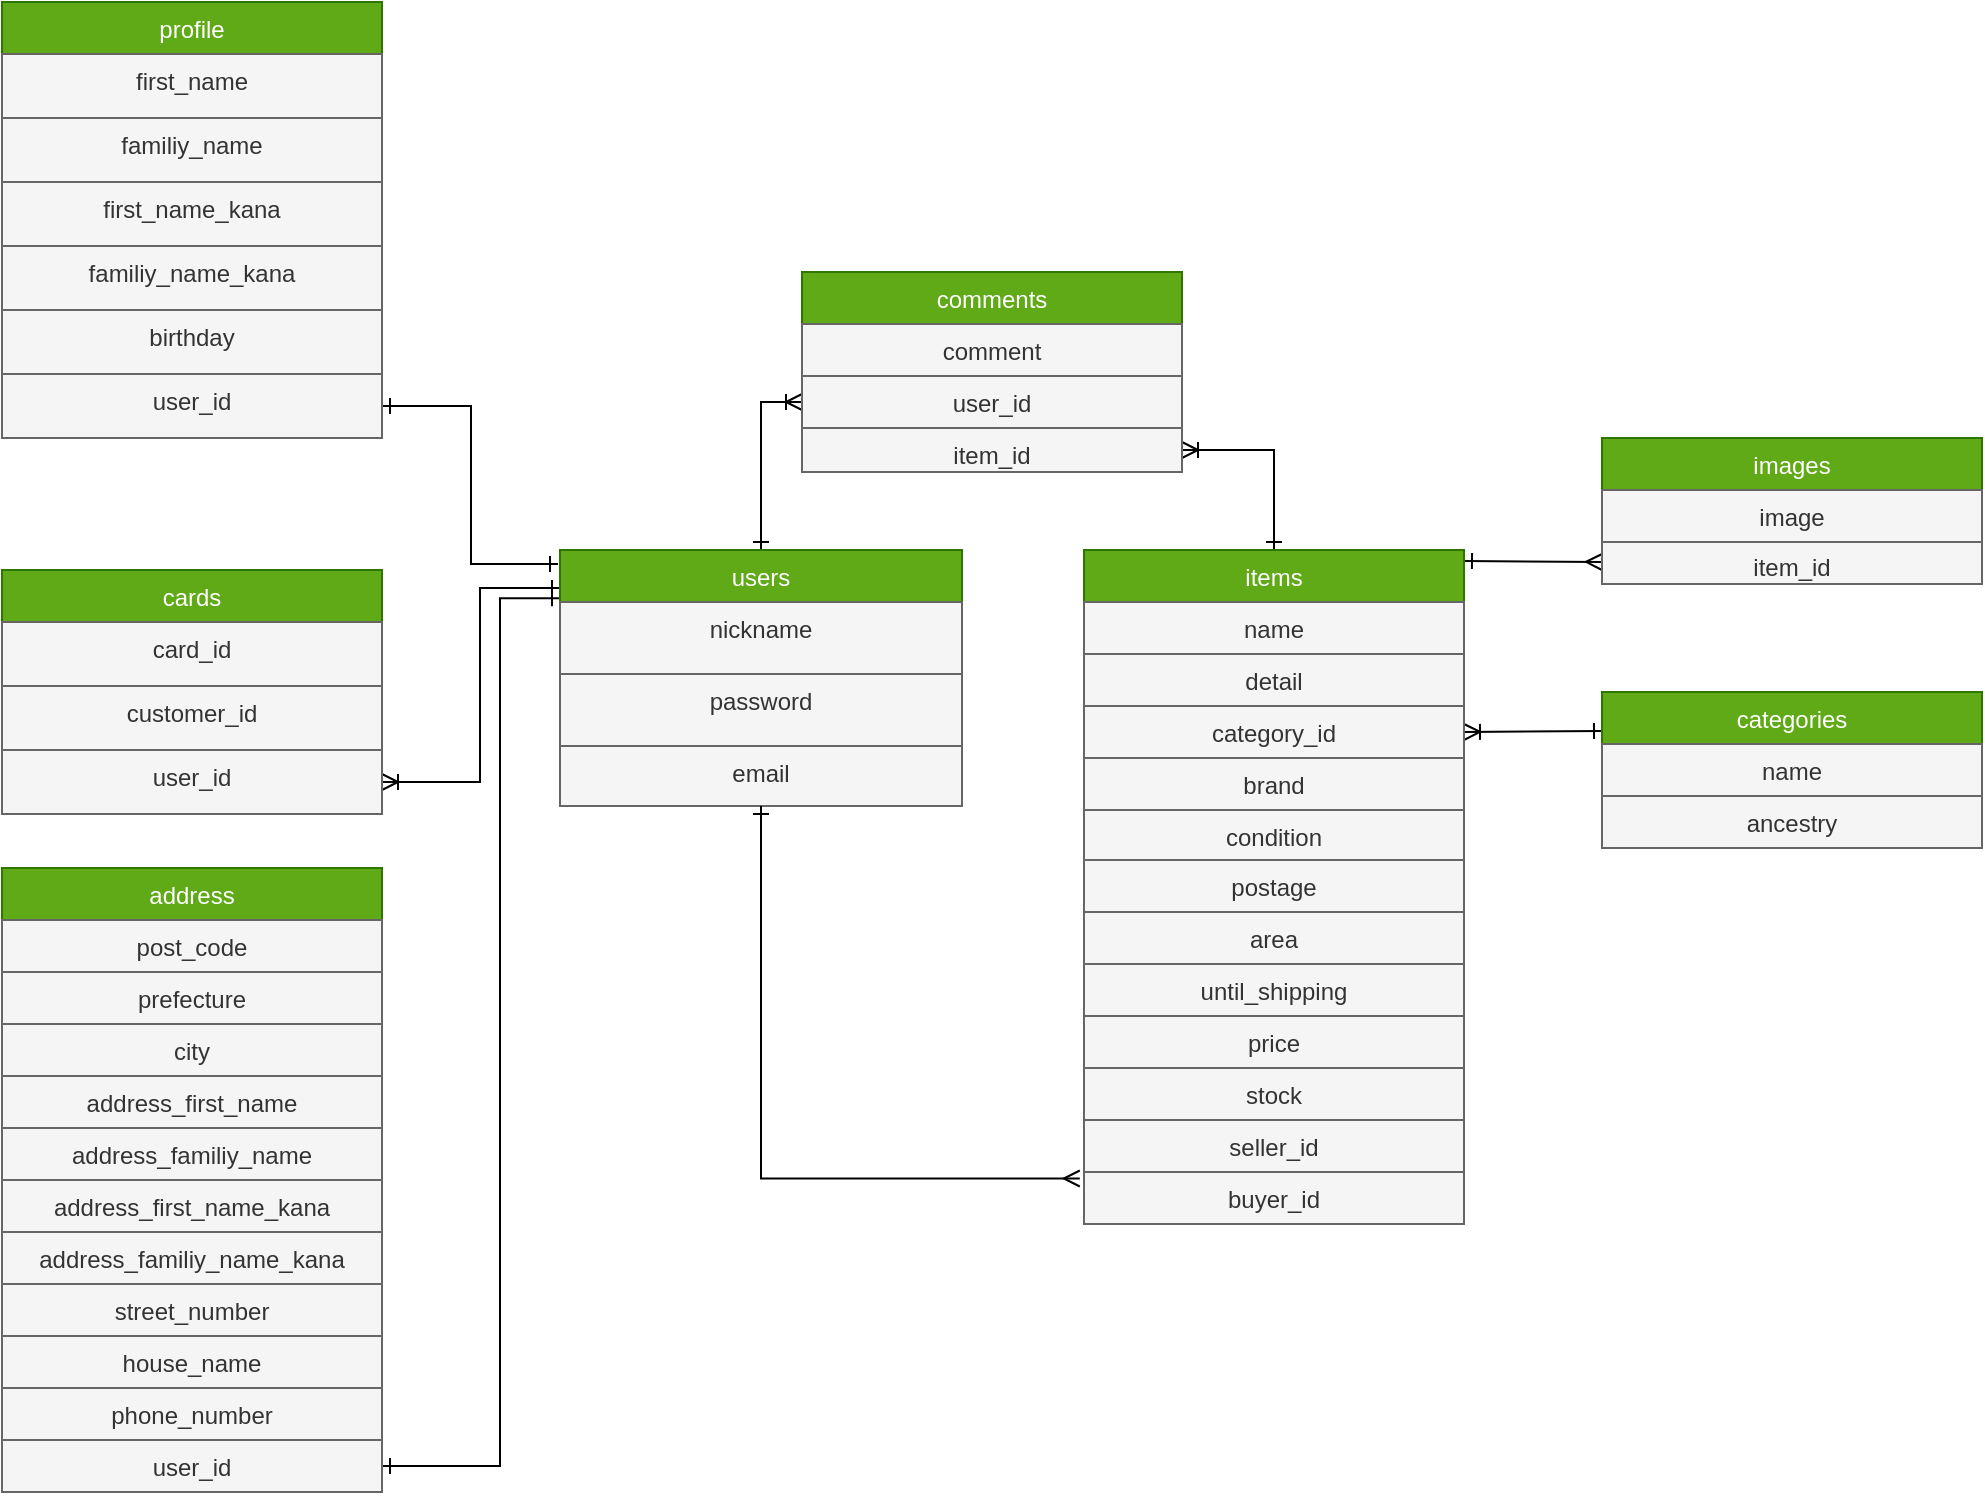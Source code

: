 <mxfile version="13.0.9">
    <diagram id="6hGFLwfOUW9BJ-s0fimq" name="Page-1">
        <mxGraphModel dx="2048" dy="668" grid="1" gridSize="10" guides="1" tooltips="1" connect="1" arrows="1" fold="1" page="1" pageScale="1" pageWidth="1169" pageHeight="827" background="none" math="0" shadow="0">
            <root>
                <mxCell id="0"/>
                <mxCell id="1" parent="0"/>
                <mxCell id="14" value="condition" style="text;strokeColor=#666666;fillColor=#f5f5f5;align=center;verticalAlign=top;spacingLeft=4;spacingRight=4;overflow=hidden;rotatable=0;points=[[0,0.5],[1,0.5]];portConstraint=eastwest;fontColor=#333333;" parent="1" vertex="1">
                    <mxGeometry x="-538" y="444" width="190" height="26" as="geometry"/>
                </mxCell>
                <mxCell id="117" value="brand" style="text;strokeColor=#666666;fillColor=#f5f5f5;align=center;verticalAlign=top;spacingLeft=4;spacingRight=4;overflow=hidden;rotatable=0;points=[[0,0.5],[1,0.5]];portConstraint=eastwest;fontColor=#333333;" parent="1" vertex="1">
                    <mxGeometry x="-538" y="418" width="190" height="26" as="geometry"/>
                </mxCell>
                <mxCell id="15" value="postage" style="text;strokeColor=#666666;fillColor=#f5f5f5;align=center;verticalAlign=top;spacingLeft=4;spacingRight=4;overflow=hidden;rotatable=0;points=[[0,0.5],[1,0.5]];portConstraint=eastwest;fontColor=#333333;" parent="1" vertex="1">
                    <mxGeometry x="-538" y="469" width="190" height="26" as="geometry"/>
                </mxCell>
                <mxCell id="28" style="edgeStyle=orthogonalEdgeStyle;rounded=0;orthogonalLoop=1;jettySize=auto;html=1;entryX=0;entryY=0.5;entryDx=0;entryDy=0;endArrow=ERoneToMany;endFill=0;startArrow=ERone;startFill=0;exitX=0.5;exitY=0;exitDx=0;exitDy=0;" parent="1" source="5" target="26" edge="1">
                    <mxGeometry relative="1" as="geometry"/>
                </mxCell>
                <mxCell id="51" value="" style="rounded=0;orthogonalLoop=1;jettySize=auto;html=1;startArrow=ERone;startFill=0;endArrow=ERoneToMany;endFill=0;edgeStyle=orthogonalEdgeStyle;entryX=1;entryY=0.5;entryDx=0;entryDy=0;" parent="1" target="52" edge="1">
                    <mxGeometry relative="1" as="geometry">
                        <mxPoint x="-800" y="333" as="sourcePoint"/>
                        <mxPoint x="-888" y="510" as="targetPoint"/>
                        <Array as="points">
                            <mxPoint x="-840" y="333"/>
                            <mxPoint x="-840" y="430"/>
                        </Array>
                    </mxGeometry>
                </mxCell>
                <mxCell id="29" style="edgeStyle=orthogonalEdgeStyle;rounded=0;orthogonalLoop=1;jettySize=auto;html=1;exitX=0.5;exitY=0;exitDx=0;exitDy=0;startArrow=ERone;startFill=0;endArrow=ERoneToMany;endFill=0;entryX=1;entryY=0.5;entryDx=0;entryDy=0;" parent="1" source="10" target="27" edge="1">
                    <mxGeometry relative="1" as="geometry">
                        <mxPoint x="-530" y="280" as="targetPoint"/>
                        <Array as="points">
                            <mxPoint x="-443" y="264"/>
                        </Array>
                    </mxGeometry>
                </mxCell>
                <mxCell id="52" value="user_id" style="text;strokeColor=#666666;fillColor=#f5f5f5;align=center;verticalAlign=top;spacingLeft=4;spacingRight=4;overflow=hidden;rotatable=0;points=[[0,0.5],[1,0.5]];portConstraint=eastwest;fontColor=#333333;" parent="1" vertex="1">
                    <mxGeometry x="-1079" y="414" width="190" height="32" as="geometry"/>
                </mxCell>
                <mxCell id="63" value="" style="edgeStyle=orthogonalEdgeStyle;rounded=0;orthogonalLoop=1;jettySize=auto;html=1;startArrow=ERone;startFill=0;endArrow=ERone;endFill=0;exitX=-0.005;exitY=0.055;exitDx=0;exitDy=0;exitPerimeter=0;entryX=1;entryY=0.5;entryDx=0;entryDy=0;" parent="1" source="5" target="71" edge="1">
                    <mxGeometry relative="1" as="geometry"/>
                </mxCell>
                <mxCell id="79" style="rounded=0;orthogonalLoop=1;jettySize=auto;html=1;exitX=0;exitY=0.188;exitDx=0;exitDy=0;startArrow=ERone;startFill=0;endArrow=ERone;endFill=0;exitPerimeter=0;entryX=1;entryY=0.5;entryDx=0;entryDy=0;edgeStyle=orthogonalEdgeStyle;" parent="1" source="5" target="78" edge="1">
                    <mxGeometry relative="1" as="geometry">
                        <Array as="points">
                            <mxPoint x="-830" y="338"/>
                            <mxPoint x="-830" y="772"/>
                        </Array>
                    </mxGeometry>
                </mxCell>
                <mxCell id="68" value="first_name_kana" style="text;strokeColor=#666666;fillColor=#f5f5f5;align=center;verticalAlign=top;spacingLeft=4;spacingRight=4;overflow=hidden;rotatable=0;points=[[0,0.5],[1,0.5]];portConstraint=eastwest;fontColor=#333333;" parent="1" vertex="1">
                    <mxGeometry x="-1079" y="130" width="190" height="32" as="geometry"/>
                </mxCell>
                <mxCell id="69" value="familiy_name_kana" style="text;strokeColor=#666666;fillColor=#f5f5f5;align=center;verticalAlign=top;spacingLeft=4;spacingRight=4;overflow=hidden;rotatable=0;points=[[0,0.5],[1,0.5]];portConstraint=eastwest;fontColor=#333333;" parent="1" vertex="1">
                    <mxGeometry x="-1079" y="162" width="190" height="32" as="geometry"/>
                </mxCell>
                <mxCell id="70" value="birthday" style="text;strokeColor=#666666;fillColor=#f5f5f5;align=center;verticalAlign=top;spacingLeft=4;spacingRight=4;overflow=hidden;rotatable=0;points=[[0,0.5],[1,0.5]];portConstraint=eastwest;fontColor=#333333;" parent="1" vertex="1">
                    <mxGeometry x="-1079" y="194" width="190" height="32" as="geometry"/>
                </mxCell>
                <mxCell id="71" value="user_id" style="text;strokeColor=#666666;fillColor=#f5f5f5;align=center;verticalAlign=top;spacingLeft=4;spacingRight=4;overflow=hidden;rotatable=0;points=[[0,0.5],[1,0.5]];portConstraint=eastwest;fontColor=#333333;" parent="1" vertex="1">
                    <mxGeometry x="-1079" y="226" width="190" height="32" as="geometry"/>
                </mxCell>
                <mxCell id="72" value="street_number" style="text;strokeColor=#666666;fillColor=#f5f5f5;align=center;verticalAlign=top;spacingLeft=4;spacingRight=4;overflow=hidden;rotatable=0;points=[[0,0.5],[1,0.5]];portConstraint=eastwest;fontColor=#333333;" parent="1" vertex="1">
                    <mxGeometry x="-1079" y="681" width="190" height="26" as="geometry"/>
                </mxCell>
                <mxCell id="77" value="house_name" style="text;strokeColor=#666666;fillColor=#f5f5f5;align=center;verticalAlign=top;spacingLeft=4;spacingRight=4;overflow=hidden;rotatable=0;points=[[0,0.5],[1,0.5]];portConstraint=eastwest;fontColor=#333333;" parent="1" vertex="1">
                    <mxGeometry x="-1079" y="707" width="190" height="26" as="geometry"/>
                </mxCell>
                <mxCell id="78" value="user_id" style="text;strokeColor=#666666;fillColor=#f5f5f5;align=center;verticalAlign=top;spacingLeft=4;spacingRight=4;overflow=hidden;rotatable=0;points=[[0,0.5],[1,0.5]];portConstraint=eastwest;fontColor=#333333;" parent="1" vertex="1">
                    <mxGeometry x="-1079" y="759" width="190" height="26" as="geometry"/>
                </mxCell>
                <mxCell id="97" style="rounded=0;orthogonalLoop=1;jettySize=auto;html=1;startArrow=ERmany;startFill=0;endArrow=ERone;endFill=0;entryX=1;entryY=0.07;entryDx=0;entryDy=0;exitX=0;exitY=0.5;exitDx=0;exitDy=0;entryPerimeter=0;" parent="1" source="101" target="10" edge="1">
                    <mxGeometry relative="1" as="geometry">
                        <mxPoint x="-279" y="226" as="sourcePoint"/>
                        <mxPoint x="-348" y="473" as="targetPoint"/>
                    </mxGeometry>
                </mxCell>
                <mxCell id="99" style="rounded=0;orthogonalLoop=1;jettySize=auto;html=1;entryX=1;entryY=0.5;entryDx=0;entryDy=0;startArrow=ERone;startFill=0;endArrow=ERoneToMany;endFill=0;exitX=0;exitY=0.25;exitDx=0;exitDy=0;" parent="1" source="89" target="115" edge="1">
                    <mxGeometry relative="1" as="geometry">
                        <mxPoint x="-348" y="529" as="targetPoint"/>
                    </mxGeometry>
                </mxCell>
                <mxCell id="5" value="users" style="swimlane;fontStyle=0;childLayout=stackLayout;horizontal=1;startSize=26;fillColor=#60a917;horizontalStack=0;resizeParent=1;resizeParentMax=0;resizeLast=0;collapsible=1;marginBottom=0;strokeColor=#2D7600;fontColor=#ffffff;" parent="1" vertex="1">
                    <mxGeometry x="-800" y="314" width="201" height="128" as="geometry"/>
                </mxCell>
                <mxCell id="6" value="nickname" style="text;strokeColor=#666666;fillColor=#f5f5f5;align=center;verticalAlign=top;spacingLeft=4;spacingRight=4;overflow=hidden;rotatable=0;points=[[0,0.5],[1,0.5]];portConstraint=eastwest;fontColor=#333333;" parent="5" vertex="1">
                    <mxGeometry y="26" width="201" height="36" as="geometry"/>
                </mxCell>
                <mxCell id="7" value="password" style="text;strokeColor=#666666;fillColor=#f5f5f5;align=center;verticalAlign=top;spacingLeft=4;spacingRight=4;overflow=hidden;rotatable=0;points=[[0,0.5],[1,0.5]];portConstraint=eastwest;fontColor=#333333;" parent="5" vertex="1">
                    <mxGeometry y="62" width="201" height="36" as="geometry"/>
                </mxCell>
                <mxCell id="8" value="email&#10;" style="text;strokeColor=#666666;fillColor=#f5f5f5;align=center;verticalAlign=top;spacingLeft=4;spacingRight=4;overflow=hidden;rotatable=0;points=[[0,0.5],[1,0.5]];portConstraint=eastwest;fontColor=#333333;" parent="5" vertex="1">
                    <mxGeometry y="98" width="201" height="30" as="geometry"/>
                </mxCell>
                <mxCell id="10" value="items" style="swimlane;fontStyle=0;childLayout=stackLayout;horizontal=1;startSize=26;fillColor=#60a917;horizontalStack=0;resizeParent=1;resizeParentMax=0;resizeLast=0;collapsible=1;marginBottom=0;strokeColor=#2D7600;fontColor=#ffffff;" parent="1" vertex="1">
                    <mxGeometry x="-538" y="314" width="190" height="78" as="geometry"/>
                </mxCell>
                <mxCell id="11" value="name" style="text;strokeColor=#666666;fillColor=#f5f5f5;align=center;verticalAlign=top;spacingLeft=4;spacingRight=4;overflow=hidden;rotatable=0;points=[[0,0.5],[1,0.5]];portConstraint=eastwest;fontColor=#333333;" parent="10" vertex="1">
                    <mxGeometry y="26" width="190" height="26" as="geometry"/>
                </mxCell>
                <mxCell id="12" value="detail" style="text;strokeColor=#666666;fillColor=#f5f5f5;align=center;verticalAlign=top;spacingLeft=4;spacingRight=4;overflow=hidden;rotatable=0;points=[[0,0.5],[1,0.5]];portConstraint=eastwest;fontColor=#333333;" parent="10" vertex="1">
                    <mxGeometry y="52" width="190" height="26" as="geometry"/>
                </mxCell>
                <mxCell id="24" value="comments" style="swimlane;fontStyle=0;childLayout=stackLayout;horizontal=1;startSize=26;fillColor=#60a917;horizontalStack=0;resizeParent=1;resizeParentMax=0;resizeLast=0;collapsible=1;marginBottom=0;strokeColor=#2D7600;fontColor=#ffffff;" parent="1" vertex="1">
                    <mxGeometry x="-679" y="175" width="190" height="100" as="geometry"/>
                </mxCell>
                <mxCell id="25" value="comment" style="text;strokeColor=#666666;fillColor=#f5f5f5;align=center;verticalAlign=top;spacingLeft=4;spacingRight=4;overflow=hidden;rotatable=0;points=[[0,0.5],[1,0.5]];portConstraint=eastwest;fontColor=#333333;" parent="24" vertex="1">
                    <mxGeometry y="26" width="190" height="26" as="geometry"/>
                </mxCell>
                <mxCell id="26" value="user_id" style="text;strokeColor=#666666;fillColor=#f5f5f5;align=center;verticalAlign=top;spacingLeft=4;spacingRight=4;overflow=hidden;rotatable=0;points=[[0,0.5],[1,0.5]];portConstraint=eastwest;fontColor=#333333;" parent="24" vertex="1">
                    <mxGeometry y="52" width="190" height="26" as="geometry"/>
                </mxCell>
                <mxCell id="27" value="item_id" style="text;strokeColor=#666666;fillColor=#f5f5f5;align=center;verticalAlign=top;spacingLeft=4;spacingRight=4;overflow=hidden;rotatable=0;points=[[0,0.5],[1,0.5]];portConstraint=eastwest;fontColor=#333333;" parent="24" vertex="1">
                    <mxGeometry y="78" width="190" height="22" as="geometry"/>
                </mxCell>
                <mxCell id="101" value="item_id" style="text;strokeColor=#666666;fillColor=#f5f5f5;align=center;verticalAlign=top;spacingLeft=4;spacingRight=4;overflow=hidden;rotatable=0;points=[[0,0.5],[1,0.5]];portConstraint=eastwest;fontColor=#333333;" parent="1" vertex="1">
                    <mxGeometry x="-279" y="309" width="190" height="22" as="geometry"/>
                </mxCell>
                <mxCell id="107" style="rounded=0;orthogonalLoop=1;jettySize=auto;html=1;startArrow=ERone;startFill=0;endArrow=ERmany;endFill=0;exitX=0.5;exitY=1;exitDx=0;exitDy=0;edgeStyle=orthogonalEdgeStyle;entryX=-0.011;entryY=0.125;entryDx=0;entryDy=0;entryPerimeter=0;" parent="1" source="5" target="111" edge="1">
                    <mxGeometry relative="1" as="geometry">
                        <mxPoint x="-550" y="530" as="sourcePoint"/>
                        <mxPoint x="-680" y="670" as="targetPoint"/>
                    </mxGeometry>
                </mxCell>
                <mxCell id="110" value="seller_id" style="text;strokeColor=#666666;fillColor=#f5f5f5;align=center;verticalAlign=top;spacingLeft=4;spacingRight=4;overflow=hidden;rotatable=0;points=[[0,0.5],[1,0.5]];portConstraint=eastwest;fontColor=#333333;" parent="1" vertex="1">
                    <mxGeometry x="-538" y="599" width="190" height="26" as="geometry"/>
                </mxCell>
                <mxCell id="111" value="buyer_id" style="text;strokeColor=#666666;fillColor=#f5f5f5;align=center;verticalAlign=top;spacingLeft=4;spacingRight=4;overflow=hidden;rotatable=0;points=[[0,0.5],[1,0.5]];portConstraint=eastwest;fontColor=#333333;" parent="1" vertex="1">
                    <mxGeometry x="-538" y="625" width="190" height="26" as="geometry"/>
                </mxCell>
                <mxCell id="114" value="until_shipping" style="text;strokeColor=#666666;fillColor=#f5f5f5;align=center;verticalAlign=top;spacingLeft=4;spacingRight=4;overflow=hidden;rotatable=0;points=[[0,0.5],[1,0.5]];portConstraint=eastwest;fontColor=#333333;" parent="1" vertex="1">
                    <mxGeometry x="-538" y="521" width="190" height="26" as="geometry"/>
                </mxCell>
                <mxCell id="115" value="category_id&#10;" style="text;strokeColor=#666666;fillColor=#f5f5f5;align=center;verticalAlign=top;spacingLeft=4;spacingRight=4;overflow=hidden;rotatable=0;points=[[0,0.5],[1,0.5]];portConstraint=eastwest;fontColor=#333333;" parent="1" vertex="1">
                    <mxGeometry x="-538" y="392" width="190" height="26" as="geometry"/>
                </mxCell>
                <mxCell id="82" value="images" style="swimlane;fontStyle=0;childLayout=stackLayout;horizontal=1;startSize=26;fillColor=#60a917;horizontalStack=0;resizeParent=1;resizeParentMax=0;resizeLast=0;collapsible=1;marginBottom=0;strokeColor=#2D7600;fontColor=#ffffff;" parent="1" vertex="1">
                    <mxGeometry x="-279" y="258" width="190" height="52" as="geometry"/>
                </mxCell>
                <mxCell id="83" value="image" style="text;strokeColor=#666666;fillColor=#f5f5f5;align=center;verticalAlign=top;spacingLeft=4;spacingRight=4;overflow=hidden;rotatable=0;points=[[0,0.5],[1,0.5]];portConstraint=eastwest;fontColor=#333333;" parent="82" vertex="1">
                    <mxGeometry y="26" width="190" height="26" as="geometry"/>
                </mxCell>
                <mxCell id="119" value="address_first_name_kana" style="text;strokeColor=#666666;fillColor=#f5f5f5;align=center;verticalAlign=top;spacingLeft=4;spacingRight=4;overflow=hidden;rotatable=0;points=[[0,0.5],[1,0.5]];portConstraint=eastwest;fontColor=#333333;" parent="1" vertex="1">
                    <mxGeometry x="-1079" y="629" width="190" height="26" as="geometry"/>
                </mxCell>
                <mxCell id="120" value="address_familiy_name_kana" style="text;strokeColor=#666666;fillColor=#f5f5f5;align=center;verticalAlign=top;spacingLeft=4;spacingRight=4;overflow=hidden;rotatable=0;points=[[0,0.5],[1,0.5]];portConstraint=eastwest;fontColor=#333333;" parent="1" vertex="1">
                    <mxGeometry x="-1079" y="655" width="190" height="26" as="geometry"/>
                </mxCell>
                <mxCell id="121" value="address_first_name" style="text;strokeColor=#666666;fillColor=#f5f5f5;align=center;verticalAlign=top;spacingLeft=4;spacingRight=4;overflow=hidden;rotatable=0;points=[[0,0.5],[1,0.5]];portConstraint=eastwest;fontColor=#333333;" parent="1" vertex="1">
                    <mxGeometry x="-1079" y="577" width="190" height="26" as="geometry"/>
                </mxCell>
                <mxCell id="122" value="address_familiy_name" style="text;strokeColor=#666666;fillColor=#f5f5f5;align=center;verticalAlign=top;spacingLeft=4;spacingRight=4;overflow=hidden;rotatable=0;points=[[0,0.5],[1,0.5]];portConstraint=eastwest;fontColor=#333333;" parent="1" vertex="1">
                    <mxGeometry x="-1079" y="603" width="190" height="26" as="geometry"/>
                </mxCell>
                <mxCell id="59" value="profile" style="swimlane;fontStyle=0;childLayout=stackLayout;horizontal=1;startSize=26;fillColor=#60a917;horizontalStack=0;resizeParent=1;resizeParentMax=0;resizeLast=0;collapsible=1;marginBottom=0;strokeColor=#2D7600;fontColor=#ffffff;" parent="1" vertex="1">
                    <mxGeometry x="-1079" y="40" width="190" height="90" as="geometry"/>
                </mxCell>
                <mxCell id="61" value="first_name" style="text;strokeColor=#666666;fillColor=#f5f5f5;align=center;verticalAlign=top;spacingLeft=4;spacingRight=4;overflow=hidden;rotatable=0;points=[[0,0.5],[1,0.5]];portConstraint=eastwest;fontColor=#333333;" parent="59" vertex="1">
                    <mxGeometry y="26" width="190" height="32" as="geometry"/>
                </mxCell>
                <mxCell id="62" value="familiy_name" style="text;strokeColor=#666666;fillColor=#f5f5f5;align=center;verticalAlign=top;spacingLeft=4;spacingRight=4;overflow=hidden;rotatable=0;points=[[0,0.5],[1,0.5]];portConstraint=eastwest;fontColor=#333333;" parent="59" vertex="1">
                    <mxGeometry y="58" width="190" height="32" as="geometry"/>
                </mxCell>
                <mxCell id="73" value="address" style="swimlane;fontStyle=0;childLayout=stackLayout;horizontal=1;startSize=26;fillColor=#60a917;horizontalStack=0;resizeParent=1;resizeParentMax=0;resizeLast=0;collapsible=1;marginBottom=0;strokeColor=#2D7600;fontColor=#ffffff;" parent="1" vertex="1">
                    <mxGeometry x="-1079" y="473" width="190" height="104" as="geometry"/>
                </mxCell>
                <mxCell id="74" value="post_code" style="text;strokeColor=#666666;fillColor=#f5f5f5;align=center;verticalAlign=top;spacingLeft=4;spacingRight=4;overflow=hidden;rotatable=0;points=[[0,0.5],[1,0.5]];portConstraint=eastwest;fontColor=#333333;" parent="73" vertex="1">
                    <mxGeometry y="26" width="190" height="26" as="geometry"/>
                </mxCell>
                <mxCell id="75" value="prefecture" style="text;strokeColor=#666666;fillColor=#f5f5f5;align=center;verticalAlign=top;spacingLeft=4;spacingRight=4;overflow=hidden;rotatable=0;points=[[0,0.5],[1,0.5]];portConstraint=eastwest;fontColor=#333333;" parent="73" vertex="1">
                    <mxGeometry y="52" width="190" height="26" as="geometry"/>
                </mxCell>
                <mxCell id="76" value="city" style="text;strokeColor=#666666;fillColor=#f5f5f5;align=center;verticalAlign=top;spacingLeft=4;spacingRight=4;overflow=hidden;rotatable=0;points=[[0,0.5],[1,0.5]];portConstraint=eastwest;fontColor=#333333;" parent="73" vertex="1">
                    <mxGeometry y="78" width="190" height="26" as="geometry"/>
                </mxCell>
                <mxCell id="123" value="phone_number" style="text;strokeColor=#666666;fillColor=#f5f5f5;align=center;verticalAlign=top;spacingLeft=4;spacingRight=4;overflow=hidden;rotatable=0;points=[[0,0.5],[1,0.5]];portConstraint=eastwest;fontColor=#333333;" parent="1" vertex="1">
                    <mxGeometry x="-1079" y="733" width="190" height="26" as="geometry"/>
                </mxCell>
                <mxCell id="47" value="cards" style="swimlane;fontStyle=0;childLayout=stackLayout;horizontal=1;startSize=26;fillColor=#60a917;horizontalStack=0;resizeParent=1;resizeParentMax=0;resizeLast=0;collapsible=1;marginBottom=0;strokeColor=#2D7600;fontColor=#ffffff;" parent="1" vertex="1">
                    <mxGeometry x="-1079" y="324" width="190" height="90" as="geometry"/>
                </mxCell>
                <mxCell id="48" value="card_id" style="text;strokeColor=#666666;fillColor=#f5f5f5;align=center;verticalAlign=top;spacingLeft=4;spacingRight=4;overflow=hidden;rotatable=0;points=[[0,0.5],[1,0.5]];portConstraint=eastwest;fontColor=#333333;" parent="47" vertex="1">
                    <mxGeometry y="26" width="190" height="32" as="geometry"/>
                </mxCell>
                <mxCell id="49" value="customer_id" style="text;strokeColor=#666666;fillColor=#f5f5f5;align=center;verticalAlign=top;spacingLeft=4;spacingRight=4;overflow=hidden;rotatable=0;points=[[0,0.5],[1,0.5]];portConstraint=eastwest;fontColor=#333333;" parent="47" vertex="1">
                    <mxGeometry y="58" width="190" height="32" as="geometry"/>
                </mxCell>
                <mxCell id="126" value="stock" style="text;strokeColor=#666666;fillColor=#f5f5f5;align=center;verticalAlign=top;spacingLeft=4;spacingRight=4;overflow=hidden;rotatable=0;points=[[0,0.5],[1,0.5]];portConstraint=eastwest;fontColor=#333333;" parent="1" vertex="1">
                    <mxGeometry x="-538" y="573" width="190" height="26" as="geometry"/>
                </mxCell>
                <mxCell id="13" value="price" style="text;strokeColor=#666666;fillColor=#f5f5f5;align=center;verticalAlign=top;spacingLeft=4;spacingRight=4;overflow=hidden;rotatable=0;points=[[0,0.5],[1,0.5]];portConstraint=eastwest;fontColor=#333333;" parent="1" vertex="1">
                    <mxGeometry x="-538" y="547" width="190" height="26" as="geometry"/>
                </mxCell>
                <mxCell id="127" value="area" style="text;strokeColor=#666666;fillColor=#f5f5f5;align=center;verticalAlign=top;spacingLeft=4;spacingRight=4;overflow=hidden;rotatable=0;points=[[0,0.5],[1,0.5]];portConstraint=eastwest;fontColor=#333333;" vertex="1" parent="1">
                    <mxGeometry x="-538" y="495" width="190" height="26" as="geometry"/>
                </mxCell>
                <mxCell id="89" value="categories" style="swimlane;fontStyle=0;childLayout=stackLayout;horizontal=1;startSize=26;fillColor=#60a917;horizontalStack=0;resizeParent=1;resizeParentMax=0;resizeLast=0;collapsible=1;marginBottom=0;strokeColor=#2D7600;fontColor=#ffffff;" parent="1" vertex="1">
                    <mxGeometry x="-279" y="385" width="190" height="78" as="geometry"/>
                </mxCell>
                <mxCell id="90" value="name" style="text;strokeColor=#666666;fillColor=#f5f5f5;align=center;verticalAlign=top;spacingLeft=4;spacingRight=4;overflow=hidden;rotatable=0;points=[[0,0.5],[1,0.5]];portConstraint=eastwest;fontColor=#333333;" parent="89" vertex="1">
                    <mxGeometry y="26" width="190" height="26" as="geometry"/>
                </mxCell>
                <mxCell id="91" value="ancestry" style="text;strokeColor=#666666;fillColor=#f5f5f5;align=center;verticalAlign=top;spacingLeft=4;spacingRight=4;overflow=hidden;rotatable=0;points=[[0,0.5],[1,0.5]];portConstraint=eastwest;fontColor=#333333;" parent="89" vertex="1">
                    <mxGeometry y="52" width="190" height="26" as="geometry"/>
                </mxCell>
            </root>
        </mxGraphModel>
    </diagram>
</mxfile>